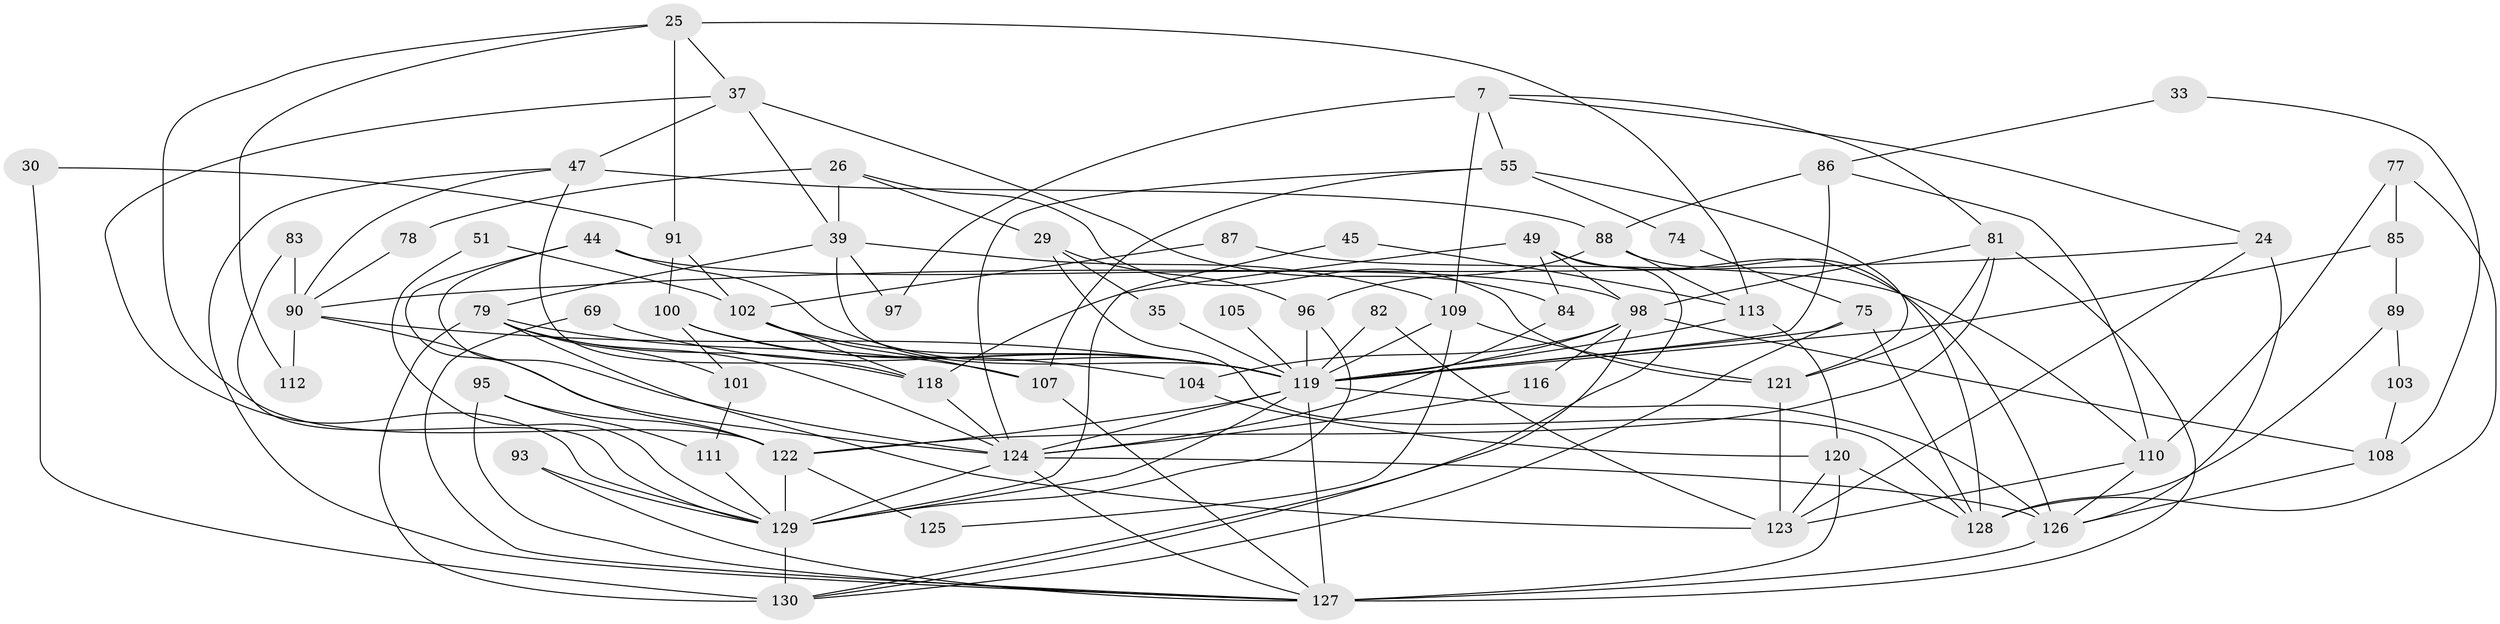 // original degree distribution, {4: 0.26153846153846155, 6: 0.09230769230769231, 5: 0.2153846153846154, 3: 0.23076923076923078, 2: 0.15384615384615385, 7: 0.046153846153846156}
// Generated by graph-tools (version 1.1) at 2025/49/03/09/25 04:49:24]
// undirected, 65 vertices, 146 edges
graph export_dot {
graph [start="1"]
  node [color=gray90,style=filled];
  7;
  24 [super="+23"];
  25;
  26;
  29;
  30;
  33;
  35;
  37 [super="+13"];
  39 [super="+19"];
  44;
  45;
  47;
  49 [super="+46+34"];
  51;
  55;
  69;
  74;
  75;
  77;
  78;
  79 [super="+60+32"];
  81 [super="+38"];
  82;
  83;
  84;
  85;
  86 [super="+52"];
  87;
  88 [super="+61"];
  89;
  90 [super="+36"];
  91 [super="+53"];
  93;
  95;
  96 [super="+28"];
  97;
  98 [super="+64+66"];
  100;
  101;
  102 [super="+68"];
  103;
  104;
  105;
  107 [super="+27"];
  108;
  109 [super="+63"];
  110 [super="+94"];
  111;
  112;
  113 [super="+43"];
  116;
  118 [super="+115+42"];
  119 [super="+56+59+80+92"];
  120 [super="+5"];
  121 [super="+67"];
  122 [super="+9+106"];
  123 [super="+31"];
  124 [super="+11+114"];
  125;
  126 [super="+117+73"];
  127 [super="+4+40+62+50"];
  128 [super="+17"];
  129 [super="+58+99"];
  130 [super="+3"];
  7 -- 55;
  7 -- 97;
  7 -- 109 [weight=2];
  7 -- 24;
  7 -- 81;
  24 -- 90;
  24 -- 123 [weight=2];
  24 -- 126;
  25 -- 112;
  25 -- 91;
  25 -- 37;
  25 -- 122;
  25 -- 113;
  26 -- 39 [weight=2];
  26 -- 29;
  26 -- 78;
  26 -- 121;
  29 -- 128;
  29 -- 35;
  29 -- 96;
  30 -- 130;
  30 -- 91;
  33 -- 86;
  33 -- 108;
  35 -- 119;
  37 -- 39 [weight=2];
  37 -- 84;
  37 -- 47;
  37 -- 129;
  39 -- 109;
  39 -- 97;
  39 -- 79;
  39 -- 119;
  44 -- 98;
  44 -- 122 [weight=2];
  44 -- 124;
  44 -- 119;
  45 -- 113;
  45 -- 129;
  47 -- 127;
  47 -- 88 [weight=2];
  47 -- 90;
  47 -- 118;
  49 -- 118 [weight=3];
  49 -- 126;
  49 -- 84;
  49 -- 130;
  49 -- 98;
  51 -- 102;
  51 -- 129;
  55 -- 107;
  55 -- 124;
  55 -- 74;
  55 -- 121;
  69 -- 119;
  69 -- 127;
  74 -- 75;
  75 -- 128;
  75 -- 130;
  75 -- 119;
  77 -- 110 [weight=2];
  77 -- 85;
  77 -- 128 [weight=2];
  78 -- 90;
  79 -- 118 [weight=2];
  79 -- 101;
  79 -- 107;
  79 -- 123;
  79 -- 130 [weight=2];
  79 -- 124 [weight=2];
  81 -- 127;
  81 -- 121 [weight=2];
  81 -- 98;
  81 -- 122;
  82 -- 123;
  82 -- 119;
  83 -- 129;
  83 -- 90;
  84 -- 124;
  85 -- 89;
  85 -- 119;
  86 -- 88;
  86 -- 110;
  86 -- 119 [weight=2];
  87 -- 110;
  87 -- 102 [weight=2];
  88 -- 113;
  88 -- 128;
  88 -- 96;
  89 -- 128;
  89 -- 103;
  90 -- 124;
  90 -- 112;
  90 -- 119 [weight=2];
  91 -- 102 [weight=2];
  91 -- 100;
  93 -- 127;
  93 -- 129;
  95 -- 111;
  95 -- 122;
  95 -- 127;
  96 -- 129;
  96 -- 119 [weight=2];
  98 -- 108;
  98 -- 116;
  98 -- 130;
  98 -- 104;
  98 -- 119 [weight=8];
  100 -- 101;
  100 -- 104;
  100 -- 119;
  101 -- 111;
  102 -- 107;
  102 -- 118;
  102 -- 119;
  103 -- 108;
  104 -- 120;
  105 -- 119 [weight=2];
  107 -- 127;
  108 -- 126;
  109 -- 125;
  109 -- 121;
  109 -- 119 [weight=2];
  110 -- 123 [weight=2];
  110 -- 126 [weight=2];
  111 -- 129;
  113 -- 120;
  113 -- 119;
  116 -- 124;
  118 -- 124 [weight=2];
  119 -- 124 [weight=3];
  119 -- 122 [weight=2];
  119 -- 126 [weight=3];
  119 -- 127 [weight=3];
  119 -- 129 [weight=2];
  120 -- 123;
  120 -- 127;
  120 -- 128;
  121 -- 123 [weight=2];
  122 -- 125;
  122 -- 129;
  124 -- 127 [weight=2];
  124 -- 129;
  124 -- 126;
  126 -- 127 [weight=4];
  129 -- 130 [weight=3];
}
